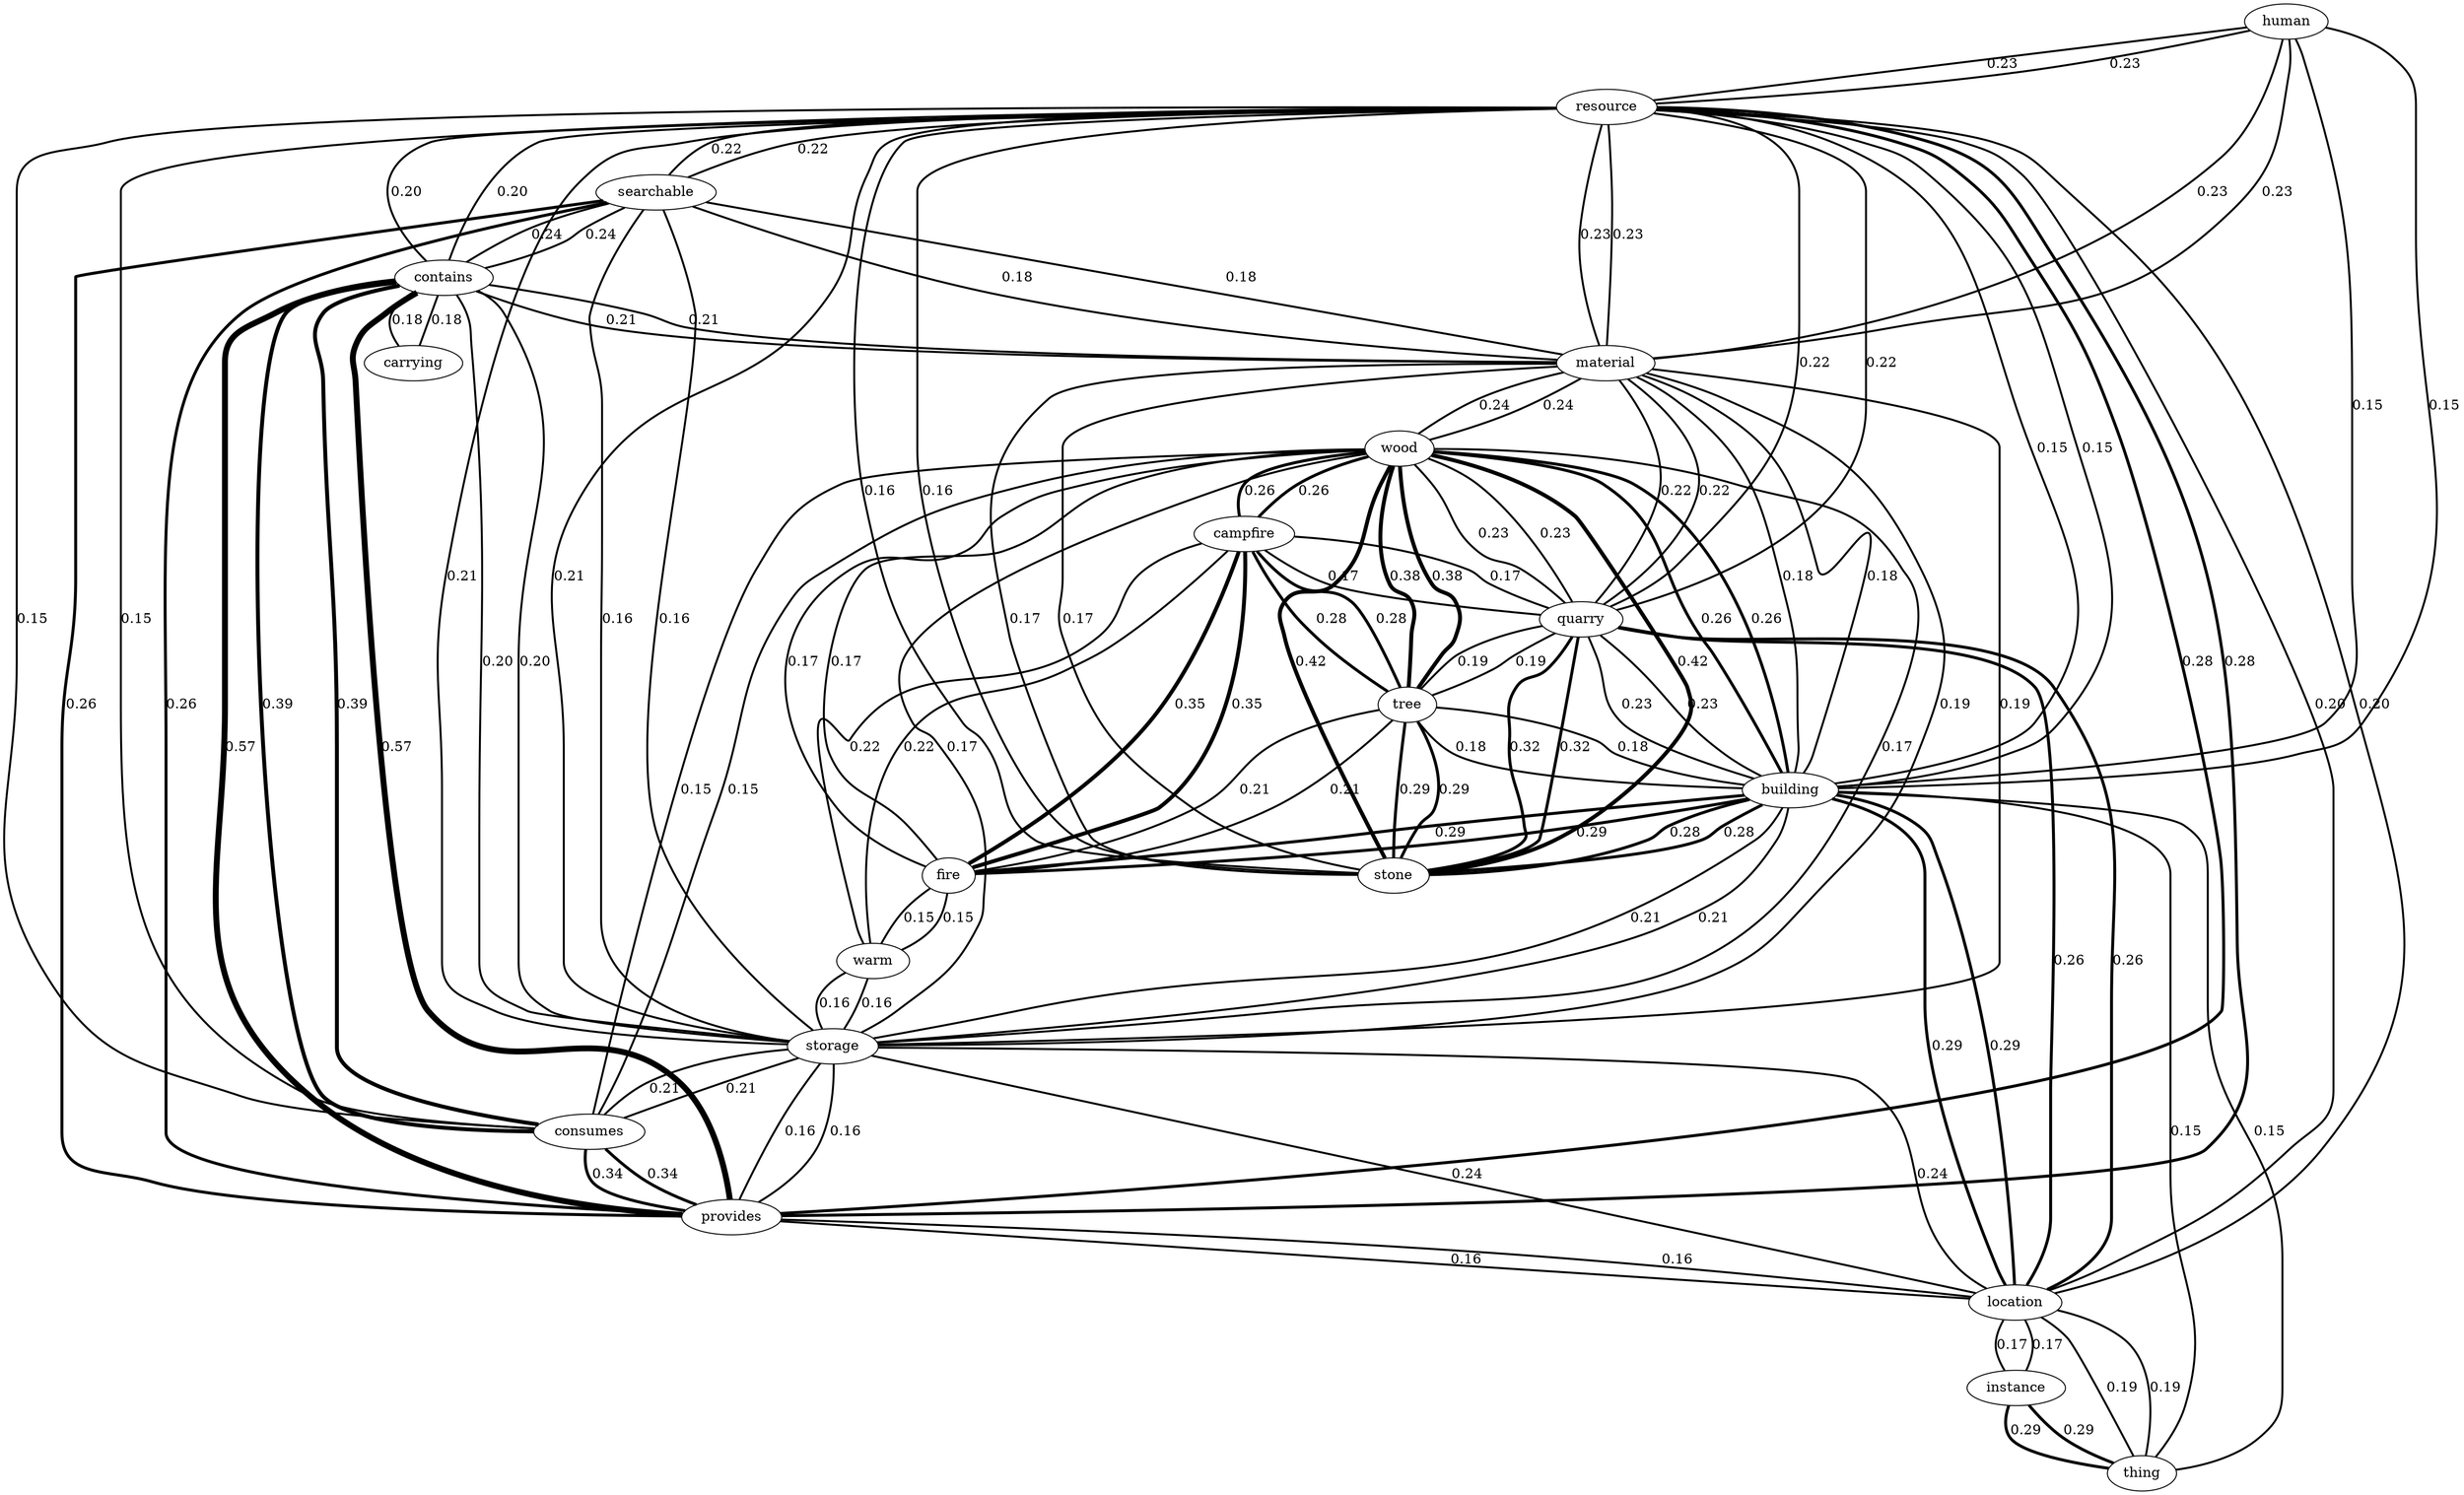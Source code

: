 graph semnet {
  human [label=human];
  resource [label=resource];
  material [label=material];
  building [label=building];
  thing [label=thing];
  instance [label=instance];
  location [label=location];
  quarry [label=quarry];
  stone [label=stone];
  storage [label=storage];
  provides [label=provides];
  consumes [label=consumes];
  contains [label=contains];
  searchable [label=searchable];
  wood [label=wood];
  fire [label=fire];
  tree [label=tree];
  campfire [label=campfire];
  warm [label=warm];
  carrying [label=carrying];
  human -- resource [label=0.23 penwidth=2];
  human -- material [label=0.23 penwidth=2];
  human -- building [label=0.15 penwidth=2];
  thing -- building [label=0.15 penwidth=2];
  thing -- instance [label=0.29 penwidth=3];
  thing -- location [label=0.19 penwidth=2];
  resource -- human [label=0.23 penwidth=2];
  resource -- material [label=0.23 penwidth=2];
  resource -- building [label=0.15 penwidth=2];
  resource -- quarry [label=0.22 penwidth=2];
  resource -- stone [label=0.16 penwidth=2];
  resource -- storage [label=0.21 penwidth=2];
  resource -- provides [label=0.28 penwidth=3];
  resource -- consumes [label=0.15 penwidth=2];
  resource -- contains [label=0.20 penwidth=2];
  resource -- searchable [label=0.22 penwidth=2];
  resource -- location [label=0.20 penwidth=2];
  material -- human [label=0.23 penwidth=2];
  material -- resource [label=0.23 penwidth=2];
  material -- building [label=0.18 penwidth=2];
  material -- quarry [label=0.22 penwidth=2];
  material -- wood [label=0.24 penwidth=2];
  material -- stone [label=0.17 penwidth=2];
  material -- storage [label=0.19 penwidth=2];
  material -- contains [label=0.21 penwidth=2];
  material -- searchable [label=0.18 penwidth=2];
  building -- human [label=0.15 penwidth=2];
  building -- thing [label=0.15 penwidth=2];
  building -- resource [label=0.15 penwidth=2];
  building -- material [label=0.18 penwidth=2];
  building -- fire [label=0.29 penwidth=3];
  building -- tree [label=0.18 penwidth=2];
  building -- quarry [label=0.23 penwidth=2];
  building -- wood [label=0.26 penwidth=3];
  building -- stone [label=0.28 penwidth=3];
  building -- storage [label=0.21 penwidth=2];
  building -- location [label=0.29 penwidth=3];
  fire -- building [label=0.29 penwidth=3];
  fire -- tree [label=0.21 penwidth=2];
  fire -- wood [label=0.17 penwidth=2];
  fire -- campfire [label=0.35 penwidth=4];
  fire -- warm [label=0.15 penwidth=2];
  tree -- building [label=0.18 penwidth=2];
  tree -- fire [label=0.21 penwidth=2];
  tree -- quarry [label=0.19 penwidth=2];
  tree -- wood [label=0.38 penwidth=4];
  tree -- stone [label=0.29 penwidth=3];
  tree -- campfire [label=0.28 penwidth=3];
  quarry -- resource [label=0.22 penwidth=2];
  quarry -- material [label=0.22 penwidth=2];
  quarry -- building [label=0.23 penwidth=2];
  quarry -- tree [label=0.19 penwidth=2];
  quarry -- wood [label=0.23 penwidth=2];
  quarry -- stone [label=0.32 penwidth=3];
  quarry -- campfire [label=0.17 penwidth=2];
  quarry -- location [label=0.26 penwidth=3];
  wood -- material [label=0.24 penwidth=2];
  wood -- building [label=0.26 penwidth=3];
  wood -- fire [label=0.17 penwidth=2];
  wood -- tree [label=0.38 penwidth=4];
  wood -- quarry [label=0.23 penwidth=2];
  wood -- stone [label=0.42 penwidth=4];
  wood -- campfire [label=0.26 penwidth=3];
  wood -- storage [label=0.17 penwidth=2];
  wood -- consumes [label=0.15 penwidth=2];
  stone -- resource [label=0.16 penwidth=2];
  stone -- material [label=0.17 penwidth=2];
  stone -- building [label=0.28 penwidth=3];
  stone -- tree [label=0.29 penwidth=3];
  stone -- quarry [label=0.32 penwidth=3];
  stone -- wood [label=0.42 penwidth=4];
  campfire -- fire [label=0.35 penwidth=4];
  campfire -- tree [label=0.28 penwidth=3];
  campfire -- quarry [label=0.17 penwidth=2];
  campfire -- wood [label=0.26 penwidth=3];
  campfire -- warm [label=0.22 penwidth=2];
  storage -- resource [label=0.21 penwidth=2];
  storage -- material [label=0.19 penwidth=2];
  storage -- building [label=0.21 penwidth=2];
  storage -- wood [label=0.17 penwidth=2];
  storage -- provides [label=0.16 penwidth=2];
  storage -- consumes [label=0.21 penwidth=2];
  storage -- contains [label=0.20 penwidth=2];
  storage -- searchable [label=0.16 penwidth=2];
  storage -- location [label=0.24 penwidth=2];
  storage -- warm [label=0.16 penwidth=2];
  instance -- thing [label=0.29 penwidth=3];
  instance -- location [label=0.17 penwidth=2];
  provides -- resource [label=0.28 penwidth=3];
  provides -- storage [label=0.16 penwidth=2];
  provides -- consumes [label=0.34 penwidth=3];
  provides -- contains [label=0.57 penwidth=6];
  provides -- searchable [label=0.26 penwidth=3];
  provides -- location [label=0.16 penwidth=2];
  consumes -- resource [label=0.15 penwidth=2];
  consumes -- wood [label=0.15 penwidth=2];
  consumes -- storage [label=0.21 penwidth=2];
  consumes -- provides [label=0.34 penwidth=3];
  consumes -- contains [label=0.39 penwidth=4];
  contains -- resource [label=0.20 penwidth=2];
  contains -- material [label=0.21 penwidth=2];
  contains -- storage [label=0.20 penwidth=2];
  contains -- provides [label=0.57 penwidth=6];
  contains -- consumes [label=0.39 penwidth=4];
  contains -- searchable [label=0.24 penwidth=2];
  contains -- carrying [label=0.18 penwidth=2];
  searchable -- resource [label=0.22 penwidth=2];
  searchable -- material [label=0.18 penwidth=2];
  searchable -- storage [label=0.16 penwidth=2];
  searchable -- provides [label=0.26 penwidth=3];
  searchable -- contains [label=0.24 penwidth=2];
  location -- thing [label=0.19 penwidth=2];
  location -- resource [label=0.20 penwidth=2];
  location -- building [label=0.29 penwidth=3];
  location -- quarry [label=0.26 penwidth=3];
  location -- storage [label=0.24 penwidth=2];
  location -- instance [label=0.17 penwidth=2];
  location -- provides [label=0.16 penwidth=2];
  carrying -- contains [label=0.18 penwidth=2];
  warm -- fire [label=0.15 penwidth=2];
  warm -- campfire [label=0.22 penwidth=2];
  warm -- storage [label=0.16 penwidth=2];
}
